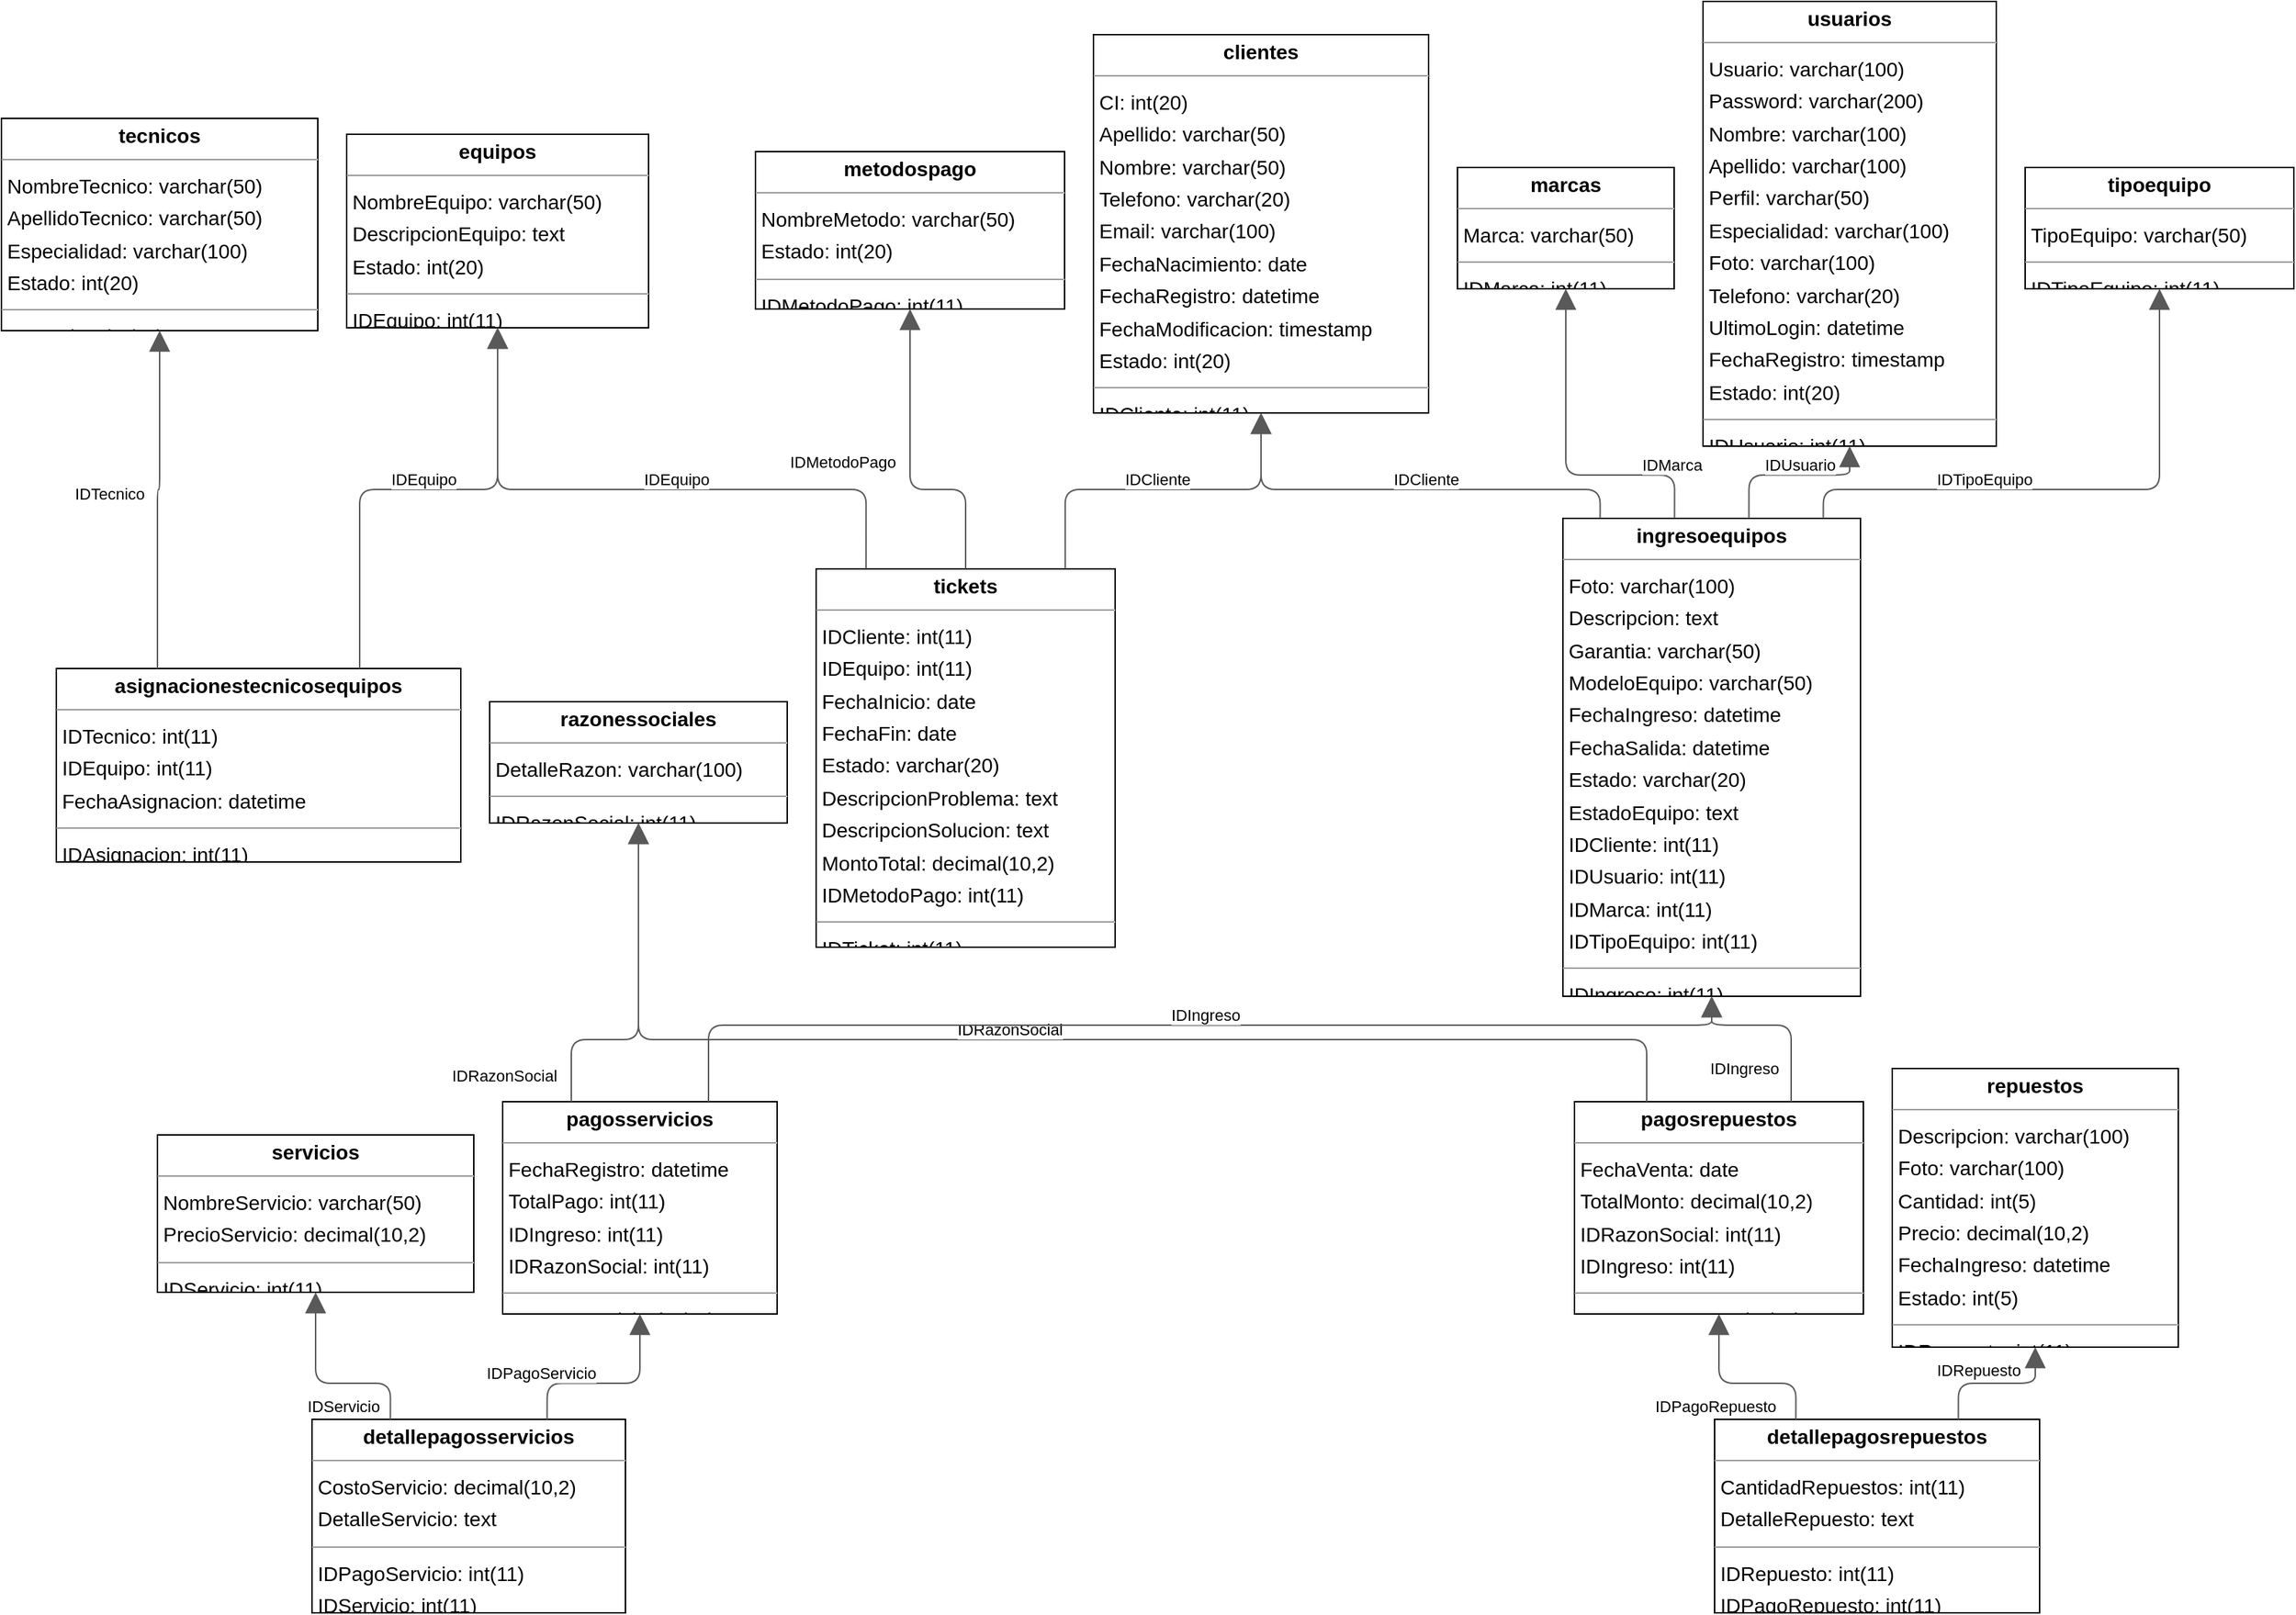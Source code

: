 <mxGraphModel dx="0" dy="0" grid="1" gridSize="10" guides="1" tooltips="1" connect="1" arrows="1" fold="1" page="0" pageScale="1" background="none" math="0" shadow="0">
  <root>
    <mxCell id="0" />
    <mxCell id="1" parent="0" />
    <mxCell id="node11" parent="1" vertex="1" value="&lt;p style=&quot;margin:0px;margin-top:4px;text-align:center;&quot;&gt;&lt;b&gt;asignacionestecnicosequipos&lt;/b&gt;&lt;/p&gt;&lt;hr size=&quot;1&quot;/&gt;&lt;p style=&quot;margin:0 0 0 4px;line-height:1.6;&quot;&gt; IDTecnico: int(11)&lt;br/&gt; IDEquipo: int(11)&lt;br/&gt; FechaAsignacion: datetime&lt;/p&gt;&lt;hr size=&quot;1&quot;/&gt;&lt;p style=&quot;margin:0 0 0 4px;line-height:1.6;&quot;&gt; IDAsignacion: int(11)&lt;/p&gt;" style="verticalAlign=top;align=left;overflow=fill;fontSize=14;fontFamily=Helvetica;html=1;rounded=0;shadow=0;comic=0;labelBackgroundColor=none;strokeWidth=1;">
      <mxGeometry x="-102" y="296" width="280" height="134" as="geometry" />
    </mxCell>
    <mxCell id="node14" parent="1" vertex="1" value="&lt;p style=&quot;margin:0px;margin-top:4px;text-align:center;&quot;&gt;&lt;b&gt;clientes&lt;/b&gt;&lt;/p&gt;&lt;hr size=&quot;1&quot;/&gt;&lt;p style=&quot;margin:0 0 0 4px;line-height:1.6;&quot;&gt; CI: int(20)&lt;br/&gt; Apellido: varchar(50)&lt;br/&gt; Nombre: varchar(50)&lt;br/&gt; Telefono: varchar(20)&lt;br/&gt; Email: varchar(100)&lt;br/&gt; FechaNacimiento: date&lt;br/&gt; FechaRegistro: datetime&lt;br/&gt; FechaModificacion: timestamp&lt;br/&gt; Estado: int(20)&lt;/p&gt;&lt;hr size=&quot;1&quot;/&gt;&lt;p style=&quot;margin:0 0 0 4px;line-height:1.6;&quot;&gt; IDCliente: int(11)&lt;/p&gt;" style="verticalAlign=top;align=left;overflow=fill;fontSize=14;fontFamily=Helvetica;html=1;rounded=0;shadow=0;comic=0;labelBackgroundColor=none;strokeWidth=1;">
      <mxGeometry x="616" y="-143" width="232" height="262" as="geometry" />
    </mxCell>
    <mxCell id="node1" parent="1" vertex="1" value="&lt;p style=&quot;margin:0px;margin-top:4px;text-align:center;&quot;&gt;&lt;b&gt;detallepagosrepuestos&lt;/b&gt;&lt;/p&gt;&lt;hr size=&quot;1&quot;/&gt;&lt;p style=&quot;margin:0 0 0 4px;line-height:1.6;&quot;&gt; CantidadRepuestos: int(11)&lt;br/&gt; DetalleRepuesto: text&lt;/p&gt;&lt;hr size=&quot;1&quot;/&gt;&lt;p style=&quot;margin:0 0 0 4px;line-height:1.6;&quot;&gt; IDRepuesto: int(11)&lt;br/&gt; IDPagoRepuesto: int(11)&lt;/p&gt;" style="verticalAlign=top;align=left;overflow=fill;fontSize=14;fontFamily=Helvetica;html=1;rounded=0;shadow=0;comic=0;labelBackgroundColor=none;strokeWidth=1;">
      <mxGeometry x="1046" y="816" width="225" height="134" as="geometry" />
    </mxCell>
    <mxCell id="node0" parent="1" vertex="1" value="&lt;p style=&quot;margin:0px;margin-top:4px;text-align:center;&quot;&gt;&lt;b&gt;detallepagosservicios&lt;/b&gt;&lt;/p&gt;&lt;hr size=&quot;1&quot;/&gt;&lt;p style=&quot;margin:0 0 0 4px;line-height:1.6;&quot;&gt; CostoServicio: decimal(10,2)&lt;br/&gt; DetalleServicio: text&lt;/p&gt;&lt;hr size=&quot;1&quot;/&gt;&lt;p style=&quot;margin:0 0 0 4px;line-height:1.6;&quot;&gt; IDPagoServicio: int(11)&lt;br/&gt; IDServicio: int(11)&lt;/p&gt;" style="verticalAlign=top;align=left;overflow=fill;fontSize=14;fontFamily=Helvetica;html=1;rounded=0;shadow=0;comic=0;labelBackgroundColor=none;strokeWidth=1;">
      <mxGeometry x="75" y="816" width="217" height="134" as="geometry" />
    </mxCell>
    <mxCell id="node12" parent="1" vertex="1" value="&lt;p style=&quot;margin:0px;margin-top:4px;text-align:center;&quot;&gt;&lt;b&gt;equipos&lt;/b&gt;&lt;/p&gt;&lt;hr size=&quot;1&quot;/&gt;&lt;p style=&quot;margin:0 0 0 4px;line-height:1.6;&quot;&gt; NombreEquipo: varchar(50)&lt;br/&gt; DescripcionEquipo: text&lt;br/&gt; Estado: int(20)&lt;/p&gt;&lt;hr size=&quot;1&quot;/&gt;&lt;p style=&quot;margin:0 0 0 4px;line-height:1.6;&quot;&gt; IDEquipo: int(11)&lt;/p&gt;" style="verticalAlign=top;align=left;overflow=fill;fontSize=14;fontFamily=Helvetica;html=1;rounded=0;shadow=0;comic=0;labelBackgroundColor=none;strokeWidth=1;">
      <mxGeometry x="99" y="-74" width="209" height="134" as="geometry" />
    </mxCell>
    <mxCell id="node9" parent="1" vertex="1" value="&lt;p style=&quot;margin:0px;margin-top:4px;text-align:center;&quot;&gt;&lt;b&gt;ingresoequipos&lt;/b&gt;&lt;/p&gt;&lt;hr size=&quot;1&quot;/&gt;&lt;p style=&quot;margin:0 0 0 4px;line-height:1.6;&quot;&gt; Foto: varchar(100)&lt;br/&gt; Descripcion: text&lt;br/&gt; Garantia: varchar(50)&lt;br/&gt; ModeloEquipo: varchar(50)&lt;br/&gt; FechaIngreso: datetime&lt;br/&gt; FechaSalida: datetime&lt;br/&gt; Estado: varchar(20)&lt;br/&gt; EstadoEquipo: text&lt;br/&gt; IDCliente: int(11)&lt;br/&gt; IDUsuario: int(11)&lt;br/&gt; IDMarca: int(11)&lt;br/&gt; IDTipoEquipo: int(11)&lt;/p&gt;&lt;hr size=&quot;1&quot;/&gt;&lt;p style=&quot;margin:0 0 0 4px;line-height:1.6;&quot;&gt; IDIngreso: int(11)&lt;/p&gt;" style="verticalAlign=top;align=left;overflow=fill;fontSize=14;fontFamily=Helvetica;html=1;rounded=0;shadow=0;comic=0;labelBackgroundColor=none;strokeWidth=1;">
      <mxGeometry x="941" y="192" width="206" height="331" as="geometry" />
    </mxCell>
    <mxCell id="node8" parent="1" vertex="1" value="&lt;p style=&quot;margin:0px;margin-top:4px;text-align:center;&quot;&gt;&lt;b&gt;marcas&lt;/b&gt;&lt;/p&gt;&lt;hr size=&quot;1&quot;/&gt;&lt;p style=&quot;margin:0 0 0 4px;line-height:1.6;&quot;&gt; Marca: varchar(50)&lt;/p&gt;&lt;hr size=&quot;1&quot;/&gt;&lt;p style=&quot;margin:0 0 0 4px;line-height:1.6;&quot;&gt; IDMarca: int(11)&lt;/p&gt;" style="verticalAlign=top;align=left;overflow=fill;fontSize=14;fontFamily=Helvetica;html=1;rounded=0;shadow=0;comic=0;labelBackgroundColor=none;strokeWidth=1;">
      <mxGeometry x="868" y="-51" width="150" height="84" as="geometry" />
    </mxCell>
    <mxCell id="node7" parent="1" vertex="1" value="&lt;p style=&quot;margin:0px;margin-top:4px;text-align:center;&quot;&gt;&lt;b&gt;metodospago&lt;/b&gt;&lt;/p&gt;&lt;hr size=&quot;1&quot;/&gt;&lt;p style=&quot;margin:0 0 0 4px;line-height:1.6;&quot;&gt; NombreMetodo: varchar(50)&lt;br/&gt; Estado: int(20)&lt;/p&gt;&lt;hr size=&quot;1&quot;/&gt;&lt;p style=&quot;margin:0 0 0 4px;line-height:1.6;&quot;&gt; IDMetodoPago: int(11)&lt;/p&gt;" style="verticalAlign=top;align=left;overflow=fill;fontSize=14;fontFamily=Helvetica;html=1;rounded=0;shadow=0;comic=0;labelBackgroundColor=none;strokeWidth=1;">
      <mxGeometry x="382" y="-62" width="214" height="109" as="geometry" />
    </mxCell>
    <mxCell id="node10" parent="1" vertex="1" value="&lt;p style=&quot;margin:0px;margin-top:4px;text-align:center;&quot;&gt;&lt;b&gt;pagosrepuestos&lt;/b&gt;&lt;/p&gt;&lt;hr size=&quot;1&quot;/&gt;&lt;p style=&quot;margin:0 0 0 4px;line-height:1.6;&quot;&gt; FechaVenta: date&lt;br/&gt; TotalMonto: decimal(10,2)&lt;br/&gt; IDRazonSocial: int(11)&lt;br/&gt; IDIngreso: int(11)&lt;/p&gt;&lt;hr size=&quot;1&quot;/&gt;&lt;p style=&quot;margin:0 0 0 4px;line-height:1.6;&quot;&gt; IDPagoRepuesto: int(11)&lt;/p&gt;" style="verticalAlign=top;align=left;overflow=fill;fontSize=14;fontFamily=Helvetica;html=1;rounded=0;shadow=0;comic=0;labelBackgroundColor=none;strokeWidth=1;">
      <mxGeometry x="949" y="596" width="200" height="147" as="geometry" />
    </mxCell>
    <mxCell id="node15" parent="1" vertex="1" value="&lt;p style=&quot;margin:0px;margin-top:4px;text-align:center;&quot;&gt;&lt;b&gt;pagosservicios&lt;/b&gt;&lt;/p&gt;&lt;hr size=&quot;1&quot;/&gt;&lt;p style=&quot;margin:0 0 0 4px;line-height:1.6;&quot;&gt; FechaRegistro: datetime&lt;br/&gt; TotalPago: int(11)&lt;br/&gt; IDIngreso: int(11)&lt;br/&gt; IDRazonSocial: int(11)&lt;/p&gt;&lt;hr size=&quot;1&quot;/&gt;&lt;p style=&quot;margin:0 0 0 4px;line-height:1.6;&quot;&gt; IDPagoServicio: int(11)&lt;/p&gt;" style="verticalAlign=top;align=left;overflow=fill;fontSize=14;fontFamily=Helvetica;html=1;rounded=0;shadow=0;comic=0;labelBackgroundColor=none;strokeWidth=1;">
      <mxGeometry x="207" y="596" width="190" height="147" as="geometry" />
    </mxCell>
    <mxCell id="node6" parent="1" vertex="1" value="&lt;p style=&quot;margin:0px;margin-top:4px;text-align:center;&quot;&gt;&lt;b&gt;razonessociales&lt;/b&gt;&lt;/p&gt;&lt;hr size=&quot;1&quot;/&gt;&lt;p style=&quot;margin:0 0 0 4px;line-height:1.6;&quot;&gt; DetalleRazon: varchar(100)&lt;/p&gt;&lt;hr size=&quot;1&quot;/&gt;&lt;p style=&quot;margin:0 0 0 4px;line-height:1.6;&quot;&gt; IDRazonSocial: int(11)&lt;/p&gt;" style="verticalAlign=top;align=left;overflow=fill;fontSize=14;fontFamily=Helvetica;html=1;rounded=0;shadow=0;comic=0;labelBackgroundColor=none;strokeWidth=1;">
      <mxGeometry x="198" y="319" width="206" height="84" as="geometry" />
    </mxCell>
    <mxCell id="node3" parent="1" vertex="1" value="&lt;p style=&quot;margin:0px;margin-top:4px;text-align:center;&quot;&gt;&lt;b&gt;repuestos&lt;/b&gt;&lt;/p&gt;&lt;hr size=&quot;1&quot;/&gt;&lt;p style=&quot;margin:0 0 0 4px;line-height:1.6;&quot;&gt; Descripcion: varchar(100)&lt;br/&gt; Foto: varchar(100)&lt;br/&gt; Cantidad: int(5)&lt;br/&gt; Precio: decimal(10,2)&lt;br/&gt; FechaIngreso: datetime&lt;br/&gt; Estado: int(5)&lt;/p&gt;&lt;hr size=&quot;1&quot;/&gt;&lt;p style=&quot;margin:0 0 0 4px;line-height:1.6;&quot;&gt; IDRepuesto: int(11)&lt;/p&gt;" style="verticalAlign=top;align=left;overflow=fill;fontSize=14;fontFamily=Helvetica;html=1;rounded=0;shadow=0;comic=0;labelBackgroundColor=none;strokeWidth=1;">
      <mxGeometry x="1169" y="573" width="198" height="193" as="geometry" />
    </mxCell>
    <mxCell id="node4" parent="1" vertex="1" value="&lt;p style=&quot;margin:0px;margin-top:4px;text-align:center;&quot;&gt;&lt;b&gt;servicios&lt;/b&gt;&lt;/p&gt;&lt;hr size=&quot;1&quot;/&gt;&lt;p style=&quot;margin:0 0 0 4px;line-height:1.6;&quot;&gt; NombreServicio: varchar(50)&lt;br/&gt; PrecioServicio: decimal(10,2)&lt;/p&gt;&lt;hr size=&quot;1&quot;/&gt;&lt;p style=&quot;margin:0 0 0 4px;line-height:1.6;&quot;&gt; IDServicio: int(11)&lt;/p&gt;" style="verticalAlign=top;align=left;overflow=fill;fontSize=14;fontFamily=Helvetica;html=1;rounded=0;shadow=0;comic=0;labelBackgroundColor=none;strokeWidth=1;">
      <mxGeometry x="-32" y="619" width="219" height="109" as="geometry" />
    </mxCell>
    <mxCell id="node5" parent="1" vertex="1" value="&lt;p style=&quot;margin:0px;margin-top:4px;text-align:center;&quot;&gt;&lt;b&gt;tecnicos&lt;/b&gt;&lt;/p&gt;&lt;hr size=&quot;1&quot;/&gt;&lt;p style=&quot;margin:0 0 0 4px;line-height:1.6;&quot;&gt; NombreTecnico: varchar(50)&lt;br/&gt; ApellidoTecnico: varchar(50)&lt;br/&gt; Especialidad: varchar(100)&lt;br/&gt; Estado: int(20)&lt;/p&gt;&lt;hr size=&quot;1&quot;/&gt;&lt;p style=&quot;margin:0 0 0 4px;line-height:1.6;&quot;&gt; IDTecnico: int(11)&lt;/p&gt;" style="verticalAlign=top;align=left;overflow=fill;fontSize=14;fontFamily=Helvetica;html=1;rounded=0;shadow=0;comic=0;labelBackgroundColor=none;strokeWidth=1;">
      <mxGeometry x="-140" y="-85" width="219" height="147" as="geometry" />
    </mxCell>
    <mxCell id="node13" parent="1" vertex="1" value="&lt;p style=&quot;margin:0px;margin-top:4px;text-align:center;&quot;&gt;&lt;b&gt;tickets&lt;/b&gt;&lt;/p&gt;&lt;hr size=&quot;1&quot;/&gt;&lt;p style=&quot;margin:0 0 0 4px;line-height:1.6;&quot;&gt; IDCliente: int(11)&lt;br/&gt; IDEquipo: int(11)&lt;br/&gt; FechaInicio: date&lt;br/&gt; FechaFin: date&lt;br/&gt; Estado: varchar(20)&lt;br/&gt; DescripcionProblema: text&lt;br/&gt; DescripcionSolucion: text&lt;br/&gt; MontoTotal: decimal(10,2)&lt;br/&gt; IDMetodoPago: int(11)&lt;/p&gt;&lt;hr size=&quot;1&quot;/&gt;&lt;p style=&quot;margin:0 0 0 4px;line-height:1.6;&quot;&gt; IDTicket: int(11)&lt;/p&gt;" style="verticalAlign=top;align=left;overflow=fill;fontSize=14;fontFamily=Helvetica;html=1;rounded=0;shadow=0;comic=0;labelBackgroundColor=none;strokeWidth=1;">
      <mxGeometry x="424" y="227" width="207" height="262" as="geometry" />
    </mxCell>
    <mxCell id="node16" parent="1" vertex="1" value="&lt;p style=&quot;margin:0px;margin-top:4px;text-align:center;&quot;&gt;&lt;b&gt;tipoequipo&lt;/b&gt;&lt;/p&gt;&lt;hr size=&quot;1&quot;/&gt;&lt;p style=&quot;margin:0 0 0 4px;line-height:1.6;&quot;&gt; TipoEquipo: varchar(50)&lt;/p&gt;&lt;hr size=&quot;1&quot;/&gt;&lt;p style=&quot;margin:0 0 0 4px;line-height:1.6;&quot;&gt; IDTipoEquipo: int(11)&lt;/p&gt;" style="verticalAlign=top;align=left;overflow=fill;fontSize=14;fontFamily=Helvetica;html=1;rounded=0;shadow=0;comic=0;labelBackgroundColor=none;strokeWidth=1;">
      <mxGeometry x="1261" y="-51" width="186" height="84" as="geometry" />
    </mxCell>
    <mxCell id="node2" parent="1" vertex="1" value="&lt;p style=&quot;margin:0px;margin-top:4px;text-align:center;&quot;&gt;&lt;b&gt;usuarios&lt;/b&gt;&lt;/p&gt;&lt;hr size=&quot;1&quot;/&gt;&lt;p style=&quot;margin:0 0 0 4px;line-height:1.6;&quot;&gt; Usuario: varchar(100)&lt;br/&gt; Password: varchar(200)&lt;br/&gt; Nombre: varchar(100)&lt;br/&gt; Apellido: varchar(100)&lt;br/&gt; Perfil: varchar(50)&lt;br/&gt; Especialidad: varchar(100)&lt;br/&gt; Foto: varchar(100)&lt;br/&gt; Telefono: varchar(20)&lt;br/&gt; UltimoLogin: datetime&lt;br/&gt; FechaRegistro: timestamp&lt;br/&gt; Estado: int(20)&lt;/p&gt;&lt;hr size=&quot;1&quot;/&gt;&lt;p style=&quot;margin:0 0 0 4px;line-height:1.6;&quot;&gt; IDUsuario: int(11)&lt;/p&gt;" style="verticalAlign=top;align=left;overflow=fill;fontSize=14;fontFamily=Helvetica;html=1;rounded=0;shadow=0;comic=0;labelBackgroundColor=none;strokeWidth=1;">
      <mxGeometry x="1038" y="-166" width="203" height="308" as="geometry" />
    </mxCell>
    <mxCell id="edge6" edge="1" value="" parent="1" source="node11" target="node12" style="html=1;rounded=1;edgeStyle=orthogonalEdgeStyle;dashed=0;startArrow=none;endArrow=block;endSize=12;strokeColor=#595959;exitX=0.750;exitY=0.000;exitDx=0;exitDy=0;entryX=0.500;entryY=1.000;entryDx=0;entryDy=0;">
      <mxGeometry width="50" height="50" relative="1" as="geometry">
        <Array as="points">
          <mxPoint x="108" y="172" />
          <mxPoint x="204" y="172" />
        </Array>
      </mxGeometry>
    </mxCell>
    <mxCell id="label38" parent="edge6" vertex="1" connectable="0" value="IDEquipo" style="edgeLabel;resizable=0;html=1;align=left;verticalAlign=top;strokeColor=default;">
      <mxGeometry x="128" y="152" as="geometry" />
    </mxCell>
    <mxCell id="edge4" edge="1" value="" parent="1" source="node11" target="node5" style="html=1;rounded=1;edgeStyle=orthogonalEdgeStyle;dashed=0;startArrow=none;endArrow=block;endSize=12;strokeColor=#595959;exitX=0.250;exitY=0.000;exitDx=0;exitDy=0;entryX=0.500;entryY=1.000;entryDx=0;entryDy=0;">
      <mxGeometry width="50" height="50" relative="1" as="geometry">
        <Array as="points">
          <mxPoint x="-32" y="172" />
          <mxPoint x="-30" y="172" />
        </Array>
      </mxGeometry>
    </mxCell>
    <mxCell id="label26" parent="edge4" vertex="1" connectable="0" value="IDTecnico" style="edgeLabel;resizable=0;html=1;align=left;verticalAlign=top;strokeColor=default;">
      <mxGeometry x="-91" y="162" as="geometry" />
    </mxCell>
    <mxCell id="edge1" edge="1" value="" parent="1" source="node1" target="node10" style="html=1;rounded=1;edgeStyle=orthogonalEdgeStyle;dashed=0;startArrow=none;endArrow=block;endSize=12;strokeColor=#595959;exitX=0.250;exitY=0.000;exitDx=0;exitDy=0;entryX=0.500;entryY=1.000;entryDx=0;entryDy=0;">
      <mxGeometry width="50" height="50" relative="1" as="geometry">
        <Array as="points">
          <mxPoint x="1102" y="791" />
          <mxPoint x="1049" y="791" />
        </Array>
      </mxGeometry>
    </mxCell>
    <mxCell id="label8" parent="edge1" vertex="1" connectable="0" value="IDPagoRepuesto" style="edgeLabel;resizable=0;html=1;align=left;verticalAlign=top;strokeColor=default;">
      <mxGeometry x="1003" y="794" as="geometry" />
    </mxCell>
    <mxCell id="edge16" edge="1" value="" parent="1" source="node1" target="node3" style="html=1;rounded=1;edgeStyle=orthogonalEdgeStyle;dashed=0;startArrow=none;endArrow=block;endSize=12;strokeColor=#595959;exitX=0.750;exitY=0.000;exitDx=0;exitDy=0;entryX=0.500;entryY=1.000;entryDx=0;entryDy=0;">
      <mxGeometry width="50" height="50" relative="1" as="geometry">
        <Array as="points">
          <mxPoint x="1215" y="791" />
          <mxPoint x="1268" y="791" />
        </Array>
      </mxGeometry>
    </mxCell>
    <mxCell id="label98" parent="edge16" vertex="1" connectable="0" value="IDRepuesto" style="edgeLabel;resizable=0;html=1;align=left;verticalAlign=top;strokeColor=default;">
      <mxGeometry x="1198" y="769" as="geometry" />
    </mxCell>
    <mxCell id="edge0" edge="1" value="" parent="1" source="node0" target="node15" style="html=1;rounded=1;edgeStyle=orthogonalEdgeStyle;dashed=0;startArrow=none;endArrow=block;endSize=12;strokeColor=#595959;exitX=0.750;exitY=0.000;exitDx=0;exitDy=0;entryX=0.500;entryY=1.000;entryDx=0;entryDy=0;">
      <mxGeometry width="50" height="50" relative="1" as="geometry">
        <Array as="points">
          <mxPoint x="238" y="791" />
          <mxPoint x="302" y="791" />
        </Array>
      </mxGeometry>
    </mxCell>
    <mxCell id="label2" parent="edge0" vertex="1" connectable="0" value="IDPagoServicio" style="edgeLabel;resizable=0;html=1;align=left;verticalAlign=top;strokeColor=default;">
      <mxGeometry x="194" y="771" as="geometry" />
    </mxCell>
    <mxCell id="edge10" edge="1" value="" parent="1" source="node0" target="node4" style="html=1;rounded=1;edgeStyle=orthogonalEdgeStyle;dashed=0;startArrow=none;endArrow=block;endSize=12;strokeColor=#595959;exitX=0.250;exitY=0.000;exitDx=0;exitDy=0;entryX=0.500;entryY=1.000;entryDx=0;entryDy=0;">
      <mxGeometry width="50" height="50" relative="1" as="geometry">
        <Array as="points">
          <mxPoint x="129" y="791" />
          <mxPoint x="78" y="791" />
        </Array>
      </mxGeometry>
    </mxCell>
    <mxCell id="label62" parent="edge10" vertex="1" connectable="0" value="IDServicio" style="edgeLabel;resizable=0;html=1;align=left;verticalAlign=top;strokeColor=default;">
      <mxGeometry x="70" y="794" as="geometry" />
    </mxCell>
    <mxCell id="edge9" edge="1" value="" parent="1" source="node9" target="node14" style="html=1;rounded=1;edgeStyle=orthogonalEdgeStyle;dashed=0;startArrow=none;endArrow=block;endSize=12;strokeColor=#595959;exitX=0.125;exitY=0.000;exitDx=0;exitDy=0;entryX=0.500;entryY=1.000;entryDx=0;entryDy=0;">
      <mxGeometry width="50" height="50" relative="1" as="geometry">
        <Array as="points">
          <mxPoint x="967" y="172" />
          <mxPoint x="732" y="172" />
        </Array>
      </mxGeometry>
    </mxCell>
    <mxCell id="label56" parent="edge9" vertex="1" connectable="0" value="IDCliente" style="edgeLabel;resizable=0;html=1;align=left;verticalAlign=top;strokeColor=default;">
      <mxGeometry x="822" y="152" as="geometry" />
    </mxCell>
    <mxCell id="edge15" edge="1" value="" parent="1" source="node9" target="node8" style="html=1;rounded=1;edgeStyle=orthogonalEdgeStyle;dashed=0;startArrow=none;endArrow=block;endSize=12;strokeColor=#595959;exitX=0.375;exitY=0.000;exitDx=0;exitDy=0;entryX=0.500;entryY=1.000;entryDx=0;entryDy=0;">
      <mxGeometry width="50" height="50" relative="1" as="geometry">
        <Array as="points">
          <mxPoint x="1018" y="162" />
          <mxPoint x="943" y="162" />
        </Array>
      </mxGeometry>
    </mxCell>
    <mxCell id="label92" parent="edge15" vertex="1" connectable="0" value="IDMarca" style="edgeLabel;resizable=0;html=1;align=left;verticalAlign=top;strokeColor=default;">
      <mxGeometry x="994" y="142" as="geometry" />
    </mxCell>
    <mxCell id="edge3" edge="1" value="" parent="1" source="node9" target="node16" style="html=1;rounded=1;edgeStyle=orthogonalEdgeStyle;dashed=0;startArrow=none;endArrow=block;endSize=12;strokeColor=#595959;exitX=0.875;exitY=0.000;exitDx=0;exitDy=0;entryX=0.500;entryY=1.000;entryDx=0;entryDy=0;">
      <mxGeometry width="50" height="50" relative="1" as="geometry">
        <Array as="points">
          <mxPoint x="1121" y="172" />
          <mxPoint x="1354" y="172" />
        </Array>
      </mxGeometry>
    </mxCell>
    <mxCell id="label20" parent="edge3" vertex="1" connectable="0" value="IDTipoEquipo" style="edgeLabel;resizable=0;html=1;align=left;verticalAlign=top;strokeColor=default;">
      <mxGeometry x="1198" y="152" as="geometry" />
    </mxCell>
    <mxCell id="edge12" edge="1" value="" parent="1" source="node9" target="node2" style="html=1;rounded=1;edgeStyle=orthogonalEdgeStyle;dashed=0;startArrow=none;endArrow=block;endSize=12;strokeColor=#595959;exitX=0.625;exitY=0.000;exitDx=0;exitDy=0;entryX=0.500;entryY=1.000;entryDx=0;entryDy=0;">
      <mxGeometry width="50" height="50" relative="1" as="geometry">
        <Array as="points">
          <mxPoint x="1070" y="162" />
          <mxPoint x="1139" y="162" />
        </Array>
      </mxGeometry>
    </mxCell>
    <mxCell id="label74" parent="edge12" vertex="1" connectable="0" value="IDUsuario" style="edgeLabel;resizable=0;html=1;align=left;verticalAlign=top;strokeColor=default;">
      <mxGeometry x="1079" y="142" as="geometry" />
    </mxCell>
    <mxCell id="edge5" edge="1" value="" parent="1" source="node10" target="node9" style="html=1;rounded=1;edgeStyle=orthogonalEdgeStyle;dashed=0;startArrow=none;endArrow=block;endSize=12;strokeColor=#595959;exitX=0.750;exitY=0.000;exitDx=0;exitDy=0;entryX=0.500;entryY=1.000;entryDx=0;entryDy=0;">
      <mxGeometry width="50" height="50" relative="1" as="geometry">
        <Array as="points">
          <mxPoint x="1099" y="543" />
          <mxPoint x="1044" y="543" />
        </Array>
      </mxGeometry>
    </mxCell>
    <mxCell id="label32" parent="edge5" vertex="1" connectable="0" value="IDIngreso" style="edgeLabel;resizable=0;html=1;align=left;verticalAlign=top;strokeColor=default;">
      <mxGeometry x="1041" y="560" as="geometry" />
    </mxCell>
    <mxCell id="edge13" edge="1" value="" parent="1" source="node10" target="node6" style="html=1;rounded=1;edgeStyle=orthogonalEdgeStyle;dashed=0;startArrow=none;endArrow=block;endSize=12;strokeColor=#595959;exitX=0.250;exitY=0.000;exitDx=0;exitDy=0;entryX=0.500;entryY=1.000;entryDx=0;entryDy=0;">
      <mxGeometry width="50" height="50" relative="1" as="geometry">
        <Array as="points">
          <mxPoint x="999" y="553" />
          <mxPoint x="301" y="553" />
        </Array>
      </mxGeometry>
    </mxCell>
    <mxCell id="label80" parent="edge13" vertex="1" connectable="0" value="IDRazonSocial" style="edgeLabel;resizable=0;html=1;align=left;verticalAlign=top;strokeColor=default;">
      <mxGeometry x="520" y="533" as="geometry" />
    </mxCell>
    <mxCell id="edge2" edge="1" value="" parent="1" source="node15" target="node9" style="html=1;rounded=1;edgeStyle=orthogonalEdgeStyle;dashed=0;startArrow=none;endArrow=block;endSize=12;strokeColor=#595959;exitX=0.750;exitY=0.000;exitDx=0;exitDy=0;entryX=0.500;entryY=1.000;entryDx=0;entryDy=0;">
      <mxGeometry width="50" height="50" relative="1" as="geometry">
        <Array as="points">
          <mxPoint x="350" y="543" />
          <mxPoint x="1044" y="543" />
        </Array>
      </mxGeometry>
    </mxCell>
    <mxCell id="label14" parent="edge2" vertex="1" connectable="0" value="IDIngreso" style="edgeLabel;resizable=0;html=1;align=left;verticalAlign=top;strokeColor=default;">
      <mxGeometry x="668" y="523" as="geometry" />
    </mxCell>
    <mxCell id="edge8" edge="1" value="" parent="1" source="node15" target="node6" style="html=1;rounded=1;edgeStyle=orthogonalEdgeStyle;dashed=0;startArrow=none;endArrow=block;endSize=12;strokeColor=#595959;exitX=0.250;exitY=0.000;exitDx=0;exitDy=0;entryX=0.500;entryY=1.000;entryDx=0;entryDy=0;">
      <mxGeometry width="50" height="50" relative="1" as="geometry">
        <Array as="points">
          <mxPoint x="255" y="553" />
          <mxPoint x="301" y="553" />
        </Array>
      </mxGeometry>
    </mxCell>
    <mxCell id="label50" parent="edge8" vertex="1" connectable="0" value="IDRazonSocial" style="edgeLabel;resizable=0;html=1;align=left;verticalAlign=top;strokeColor=default;">
      <mxGeometry x="170" y="565" as="geometry" />
    </mxCell>
    <mxCell id="edge11" edge="1" value="" parent="1" source="node13" target="node14" style="html=1;rounded=1;edgeStyle=orthogonalEdgeStyle;dashed=0;startArrow=none;endArrow=block;endSize=12;strokeColor=#595959;exitX=0.833;exitY=0.000;exitDx=0;exitDy=0;entryX=0.500;entryY=1.000;entryDx=0;entryDy=0;">
      <mxGeometry width="50" height="50" relative="1" as="geometry">
        <Array as="points">
          <mxPoint x="596" y="172" />
          <mxPoint x="732" y="172" />
        </Array>
      </mxGeometry>
    </mxCell>
    <mxCell id="label68" parent="edge11" vertex="1" connectable="0" value="IDCliente" style="edgeLabel;resizable=0;html=1;align=left;verticalAlign=top;strokeColor=default;">
      <mxGeometry x="636" y="152" as="geometry" />
    </mxCell>
    <mxCell id="edge14" edge="1" value="" parent="1" source="node13" target="node12" style="html=1;rounded=1;edgeStyle=orthogonalEdgeStyle;dashed=0;startArrow=none;endArrow=block;endSize=12;strokeColor=#595959;exitX=0.167;exitY=0.000;exitDx=0;exitDy=0;entryX=0.500;entryY=1.000;entryDx=0;entryDy=0;">
      <mxGeometry width="50" height="50" relative="1" as="geometry">
        <Array as="points">
          <mxPoint x="458" y="172" />
          <mxPoint x="204" y="172" />
        </Array>
      </mxGeometry>
    </mxCell>
    <mxCell id="label86" parent="edge14" vertex="1" connectable="0" value="IDEquipo" style="edgeLabel;resizable=0;html=1;align=left;verticalAlign=top;strokeColor=default;">
      <mxGeometry x="303" y="152" as="geometry" />
    </mxCell>
    <mxCell id="edge7" edge="1" value="" parent="1" source="node13" target="node7" style="html=1;rounded=1;edgeStyle=orthogonalEdgeStyle;dashed=0;startArrow=none;endArrow=block;endSize=12;strokeColor=#595959;exitX=0.500;exitY=0.000;exitDx=0;exitDy=0;entryX=0.500;entryY=1.000;entryDx=0;entryDy=0;">
      <mxGeometry width="50" height="50" relative="1" as="geometry">
        <Array as="points">
          <mxPoint x="527" y="172" />
          <mxPoint x="489" y="172" />
        </Array>
      </mxGeometry>
    </mxCell>
    <mxCell id="label44" parent="edge7" vertex="1" connectable="0" value="IDMetodoPago" style="edgeLabel;resizable=0;html=1;align=left;verticalAlign=top;strokeColor=default;">
      <mxGeometry x="404" y="140" as="geometry" />
    </mxCell>
  </root>
</mxGraphModel>